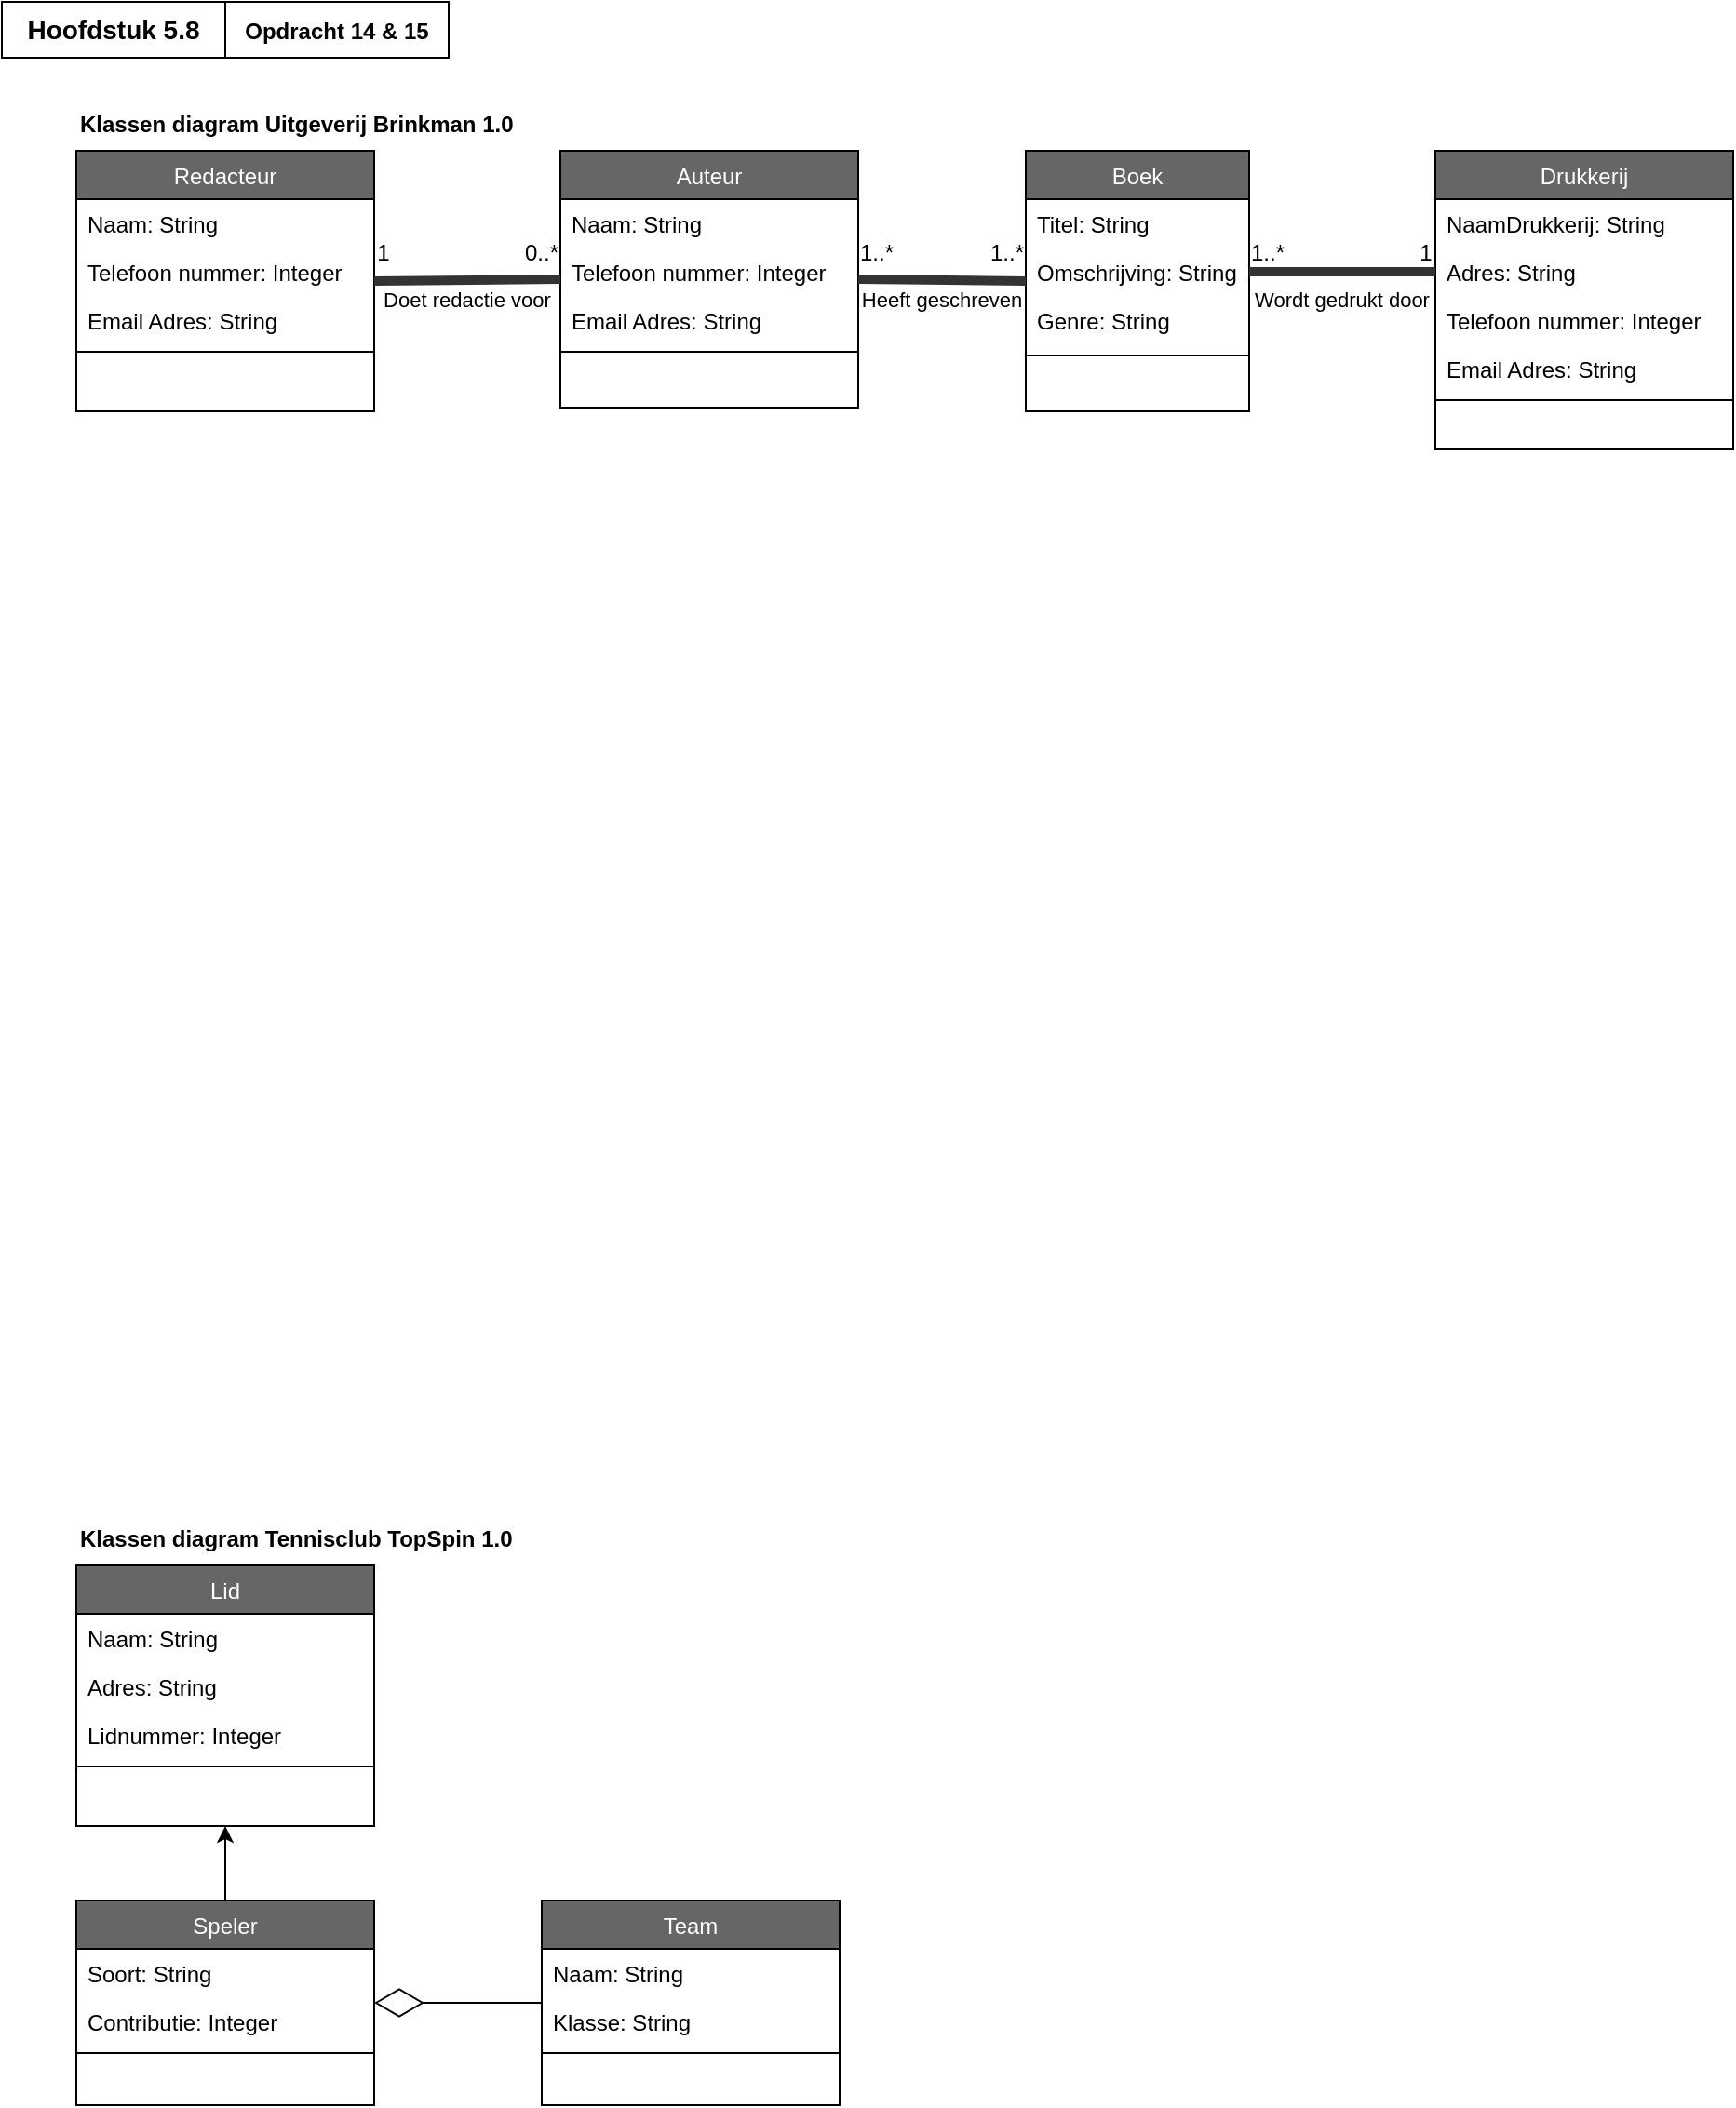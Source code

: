 <mxfile version="24.7.16" pages="2">
  <diagram id="C5RBs43oDa-KdzZeNtuy" name="Opdracht14&amp;15">
    <mxGraphModel dx="1050" dy="565" grid="1" gridSize="10" guides="1" tooltips="1" connect="1" arrows="1" fold="1" page="1" pageScale="1" pageWidth="827" pageHeight="1169" math="0" shadow="0">
      <root>
        <mxCell id="WIyWlLk6GJQsqaUBKTNV-0" />
        <mxCell id="WIyWlLk6GJQsqaUBKTNV-1" parent="WIyWlLk6GJQsqaUBKTNV-0" />
        <mxCell id="ehGAS2XUWmSzZcIbmPqM-0" value="Auteur" style="swimlane;fontStyle=0;align=center;verticalAlign=top;childLayout=stackLayout;horizontal=1;startSize=26;horizontalStack=0;resizeParent=1;resizeLast=0;collapsible=0;marginBottom=0;rounded=0;shadow=0;strokeWidth=1;fillColor=#666666;fontColor=#FFFFFF;" parent="WIyWlLk6GJQsqaUBKTNV-1" vertex="1">
          <mxGeometry x="300" y="80" width="160" height="138" as="geometry">
            <mxRectangle x="230" y="140" width="160" height="26" as="alternateBounds" />
          </mxGeometry>
        </mxCell>
        <mxCell id="ehGAS2XUWmSzZcIbmPqM-1" value="Naam: String" style="text;align=left;verticalAlign=top;spacingLeft=4;spacingRight=4;overflow=hidden;rotatable=0;points=[[0,0.5],[1,0.5]];portConstraint=eastwest;connectable=0;" parent="ehGAS2XUWmSzZcIbmPqM-0" vertex="1">
          <mxGeometry y="26" width="160" height="26" as="geometry" />
        </mxCell>
        <mxCell id="ehGAS2XUWmSzZcIbmPqM-2" value="Telefoon nummer: Integer" style="text;align=left;verticalAlign=top;spacingLeft=4;spacingRight=4;overflow=hidden;rotatable=0;points=[[0,0.5],[1,0.5]];portConstraint=eastwest;rounded=0;shadow=0;html=0;connectable=0;" parent="ehGAS2XUWmSzZcIbmPqM-0" vertex="1">
          <mxGeometry y="52" width="160" height="26" as="geometry" />
        </mxCell>
        <mxCell id="ehGAS2XUWmSzZcIbmPqM-3" value="Email Adres: String" style="text;align=left;verticalAlign=top;spacingLeft=4;spacingRight=4;overflow=hidden;rotatable=0;points=[[0,0.5],[1,0.5]];portConstraint=eastwest;rounded=0;shadow=0;html=0;connectable=0;" parent="ehGAS2XUWmSzZcIbmPqM-0" vertex="1">
          <mxGeometry y="78" width="160" height="26" as="geometry" />
        </mxCell>
        <mxCell id="ehGAS2XUWmSzZcIbmPqM-4" value="" style="line;html=1;strokeWidth=1;align=left;verticalAlign=middle;spacingTop=-1;spacingLeft=3;spacingRight=3;rotatable=0;labelPosition=right;points=[];portConstraint=eastwest;" parent="ehGAS2XUWmSzZcIbmPqM-0" vertex="1">
          <mxGeometry y="104" width="160" height="8" as="geometry" />
        </mxCell>
        <mxCell id="ehGAS2XUWmSzZcIbmPqM-6" value="Hoofdstuk 5.8" style="text;html=1;align=center;verticalAlign=middle;whiteSpace=wrap;rounded=0;fontStyle=1;fontSize=14;fillColor=default;strokeColor=default;perimeterSpacing=0;" parent="WIyWlLk6GJQsqaUBKTNV-1" vertex="1">
          <mxGeometry width="120" height="30" as="geometry" />
        </mxCell>
        <mxCell id="ehGAS2XUWmSzZcIbmPqM-7" value="&lt;font style=&quot;font-size: 12px;&quot;&gt;Opdracht 14 &amp;amp; 15&lt;/font&gt;" style="text;html=1;align=center;verticalAlign=middle;whiteSpace=wrap;rounded=0;fontStyle=1;fontSize=14;fillColor=default;strokeColor=default;" parent="WIyWlLk6GJQsqaUBKTNV-1" vertex="1">
          <mxGeometry x="120" width="120" height="30" as="geometry" />
        </mxCell>
        <mxCell id="ehGAS2XUWmSzZcIbmPqM-12" value="Boek" style="swimlane;fontStyle=0;align=center;verticalAlign=top;childLayout=stackLayout;horizontal=1;startSize=26;horizontalStack=0;resizeParent=1;resizeLast=0;collapsible=0;marginBottom=0;rounded=0;shadow=0;strokeWidth=1;fillColor=#666666;fontColor=#FFFFFF;" parent="WIyWlLk6GJQsqaUBKTNV-1" vertex="1">
          <mxGeometry x="550" y="80" width="120" height="140" as="geometry">
            <mxRectangle x="230" y="140" width="160" height="26" as="alternateBounds" />
          </mxGeometry>
        </mxCell>
        <mxCell id="ehGAS2XUWmSzZcIbmPqM-13" value="Titel: String" style="text;align=left;verticalAlign=top;spacingLeft=4;spacingRight=4;overflow=hidden;rotatable=0;points=[[0,0.5],[1,0.5]];portConstraint=eastwest;connectable=0;" parent="ehGAS2XUWmSzZcIbmPqM-12" vertex="1">
          <mxGeometry y="26" width="120" height="26" as="geometry" />
        </mxCell>
        <mxCell id="ehGAS2XUWmSzZcIbmPqM-14" value="Omschrijving: String" style="text;align=left;verticalAlign=top;spacingLeft=4;spacingRight=4;overflow=hidden;rotatable=0;points=[[0,0.5],[1,0.5]];portConstraint=eastwest;rounded=0;shadow=0;html=0;connectable=0;" parent="ehGAS2XUWmSzZcIbmPqM-12" vertex="1">
          <mxGeometry y="52" width="120" height="26" as="geometry" />
        </mxCell>
        <mxCell id="GW8pk3eERPsqo9SaDQ2L-16" value="Genre: String" style="text;align=left;verticalAlign=top;spacingLeft=4;spacingRight=4;overflow=hidden;rotatable=0;points=[[0,0.5],[1,0.5]];portConstraint=eastwest;rounded=0;shadow=0;html=0;connectable=0;" parent="ehGAS2XUWmSzZcIbmPqM-12" vertex="1">
          <mxGeometry y="78" width="120" height="28" as="geometry" />
        </mxCell>
        <mxCell id="ehGAS2XUWmSzZcIbmPqM-16" value="" style="line;html=1;strokeWidth=1;align=left;verticalAlign=middle;spacingTop=-1;spacingLeft=3;spacingRight=3;rotatable=0;labelPosition=right;points=[];portConstraint=eastwest;" parent="ehGAS2XUWmSzZcIbmPqM-12" vertex="1">
          <mxGeometry y="106" width="120" height="8" as="geometry" />
        </mxCell>
        <mxCell id="ehGAS2XUWmSzZcIbmPqM-17" value="Drukkerij" style="swimlane;fontStyle=0;align=center;verticalAlign=top;childLayout=stackLayout;horizontal=1;startSize=26;horizontalStack=0;resizeParent=1;resizeLast=0;collapsible=0;marginBottom=0;rounded=0;shadow=0;strokeWidth=1;fillColor=#666666;fontColor=#FFFFFF;" parent="WIyWlLk6GJQsqaUBKTNV-1" vertex="1">
          <mxGeometry x="770" y="80" width="160" height="160" as="geometry">
            <mxRectangle x="230" y="140" width="160" height="26" as="alternateBounds" />
          </mxGeometry>
        </mxCell>
        <mxCell id="ehGAS2XUWmSzZcIbmPqM-18" value="NaamDrukkerij: String" style="text;align=left;verticalAlign=top;spacingLeft=4;spacingRight=4;overflow=hidden;rotatable=0;points=[[0,0.5],[1,0.5]];portConstraint=eastwest;connectable=0;" parent="ehGAS2XUWmSzZcIbmPqM-17" vertex="1">
          <mxGeometry y="26" width="160" height="26" as="geometry" />
        </mxCell>
        <mxCell id="ehGAS2XUWmSzZcIbmPqM-19" value="Adres: String" style="text;align=left;verticalAlign=top;spacingLeft=4;spacingRight=4;overflow=hidden;rotatable=0;points=[[0,0.5],[1,0.5]];portConstraint=eastwest;rounded=0;shadow=0;html=0;connectable=0;" parent="ehGAS2XUWmSzZcIbmPqM-17" vertex="1">
          <mxGeometry y="52" width="160" height="26" as="geometry" />
        </mxCell>
        <mxCell id="nJBXt0Fi9XJbc4LxKpbM-17" value="Telefoon nummer: Integer" style="text;align=left;verticalAlign=top;spacingLeft=4;spacingRight=4;overflow=hidden;rotatable=0;points=[[0,0.5],[1,0.5]];portConstraint=eastwest;rounded=0;shadow=0;html=0;connectable=0;" parent="ehGAS2XUWmSzZcIbmPqM-17" vertex="1">
          <mxGeometry y="78" width="160" height="26" as="geometry" />
        </mxCell>
        <mxCell id="GW8pk3eERPsqo9SaDQ2L-17" value="Email Adres: String" style="text;align=left;verticalAlign=top;spacingLeft=4;spacingRight=4;overflow=hidden;rotatable=0;points=[[0,0.5],[1,0.5]];portConstraint=eastwest;rounded=0;shadow=0;html=0;connectable=0;" parent="ehGAS2XUWmSzZcIbmPqM-17" vertex="1">
          <mxGeometry y="104" width="160" height="26" as="geometry" />
        </mxCell>
        <mxCell id="ehGAS2XUWmSzZcIbmPqM-20" value="" style="line;html=1;strokeWidth=1;align=left;verticalAlign=middle;spacingTop=-1;spacingLeft=3;spacingRight=3;rotatable=0;labelPosition=right;points=[];portConstraint=eastwest;" parent="ehGAS2XUWmSzZcIbmPqM-17" vertex="1">
          <mxGeometry y="130" width="160" height="8" as="geometry" />
        </mxCell>
        <mxCell id="ehGAS2XUWmSzZcIbmPqM-21" value="Redacteur" style="swimlane;fontStyle=0;align=center;verticalAlign=top;childLayout=stackLayout;horizontal=1;startSize=26;horizontalStack=0;resizeParent=1;resizeLast=0;collapsible=0;marginBottom=0;rounded=0;shadow=0;strokeWidth=1;fillColor=#666666;fontColor=#FFFFFF;" parent="WIyWlLk6GJQsqaUBKTNV-1" vertex="1">
          <mxGeometry x="40" y="80" width="160" height="140" as="geometry">
            <mxRectangle x="230" y="140" width="160" height="26" as="alternateBounds" />
          </mxGeometry>
        </mxCell>
        <mxCell id="ehGAS2XUWmSzZcIbmPqM-22" value="Naam: String" style="text;align=left;verticalAlign=top;spacingLeft=4;spacingRight=4;overflow=hidden;rotatable=0;points=[[0,0.5],[1,0.5]];portConstraint=eastwest;connectable=0;" parent="ehGAS2XUWmSzZcIbmPqM-21" vertex="1">
          <mxGeometry y="26" width="160" height="26" as="geometry" />
        </mxCell>
        <mxCell id="ehGAS2XUWmSzZcIbmPqM-23" value="Telefoon nummer: Integer" style="text;align=left;verticalAlign=top;spacingLeft=4;spacingRight=4;overflow=hidden;rotatable=0;points=[[0,0.5],[1,0.5]];portConstraint=eastwest;rounded=0;shadow=0;html=0;connectable=0;" parent="ehGAS2XUWmSzZcIbmPqM-21" vertex="1">
          <mxGeometry y="52" width="160" height="26" as="geometry" />
        </mxCell>
        <mxCell id="ehGAS2XUWmSzZcIbmPqM-24" value="Email Adres: String" style="text;align=left;verticalAlign=top;spacingLeft=4;spacingRight=4;overflow=hidden;rotatable=0;points=[[0,0.5],[1,0.5]];portConstraint=eastwest;rounded=0;shadow=0;html=0;connectable=0;" parent="ehGAS2XUWmSzZcIbmPqM-21" vertex="1">
          <mxGeometry y="78" width="160" height="26" as="geometry" />
        </mxCell>
        <mxCell id="ehGAS2XUWmSzZcIbmPqM-25" value="" style="line;html=1;strokeWidth=1;align=left;verticalAlign=middle;spacingTop=-1;spacingLeft=3;spacingRight=3;rotatable=0;labelPosition=right;points=[];portConstraint=eastwest;" parent="ehGAS2XUWmSzZcIbmPqM-21" vertex="1">
          <mxGeometry y="104" width="160" height="8" as="geometry" />
        </mxCell>
        <mxCell id="nJBXt0Fi9XJbc4LxKpbM-3" value="" style="endArrow=none;html=1;rounded=0;exitX=1;exitY=0.5;exitDx=0;exitDy=0;entryX=0;entryY=0.5;entryDx=0;entryDy=0;strokeWidth=5;strokeColor=#333333;" parent="WIyWlLk6GJQsqaUBKTNV-1" source="ehGAS2XUWmSzZcIbmPqM-14" target="ehGAS2XUWmSzZcIbmPqM-19" edge="1">
          <mxGeometry width="50" height="50" relative="1" as="geometry">
            <mxPoint x="540" y="250" as="sourcePoint" />
            <mxPoint x="580" y="250" as="targetPoint" />
          </mxGeometry>
        </mxCell>
        <mxCell id="nJBXt0Fi9XJbc4LxKpbM-4" value="0..*" style="text;html=1;align=center;verticalAlign=middle;whiteSpace=wrap;rounded=0;" parent="WIyWlLk6GJQsqaUBKTNV-1" vertex="1">
          <mxGeometry x="280" y="125" width="20" height="20" as="geometry" />
        </mxCell>
        <mxCell id="nJBXt0Fi9XJbc4LxKpbM-5" value="1" style="text;html=1;align=center;verticalAlign=middle;whiteSpace=wrap;rounded=0;" parent="WIyWlLk6GJQsqaUBKTNV-1" vertex="1">
          <mxGeometry x="200" y="125" width="10" height="20" as="geometry" />
        </mxCell>
        <mxCell id="nJBXt0Fi9XJbc4LxKpbM-6" value="1..*" style="text;html=1;align=center;verticalAlign=middle;whiteSpace=wrap;rounded=0;" parent="WIyWlLk6GJQsqaUBKTNV-1" vertex="1">
          <mxGeometry x="530" y="125" width="20" height="20" as="geometry" />
        </mxCell>
        <mxCell id="nJBXt0Fi9XJbc4LxKpbM-7" value="1..*" style="text;html=1;align=center;verticalAlign=middle;whiteSpace=wrap;rounded=0;" parent="WIyWlLk6GJQsqaUBKTNV-1" vertex="1">
          <mxGeometry x="460" y="125" width="20" height="20" as="geometry" />
        </mxCell>
        <mxCell id="nJBXt0Fi9XJbc4LxKpbM-8" value="1" style="text;html=1;align=center;verticalAlign=middle;whiteSpace=wrap;rounded=0;" parent="WIyWlLk6GJQsqaUBKTNV-1" vertex="1">
          <mxGeometry x="760" y="125" width="10" height="20" as="geometry" />
        </mxCell>
        <mxCell id="nJBXt0Fi9XJbc4LxKpbM-9" value="1..*" style="text;html=1;align=center;verticalAlign=middle;whiteSpace=wrap;rounded=0;" parent="WIyWlLk6GJQsqaUBKTNV-1" vertex="1">
          <mxGeometry x="670" y="125" width="20" height="20" as="geometry" />
        </mxCell>
        <mxCell id="nJBXt0Fi9XJbc4LxKpbM-20" value="&lt;font style=&quot;font-size: 12px;&quot;&gt;Klassen diagram Uitgeverij Brinkman 1.0&lt;/font&gt;" style="text;html=1;align=left;verticalAlign=middle;whiteSpace=wrap;rounded=0;fontStyle=1;fontSize=14;" parent="WIyWlLk6GJQsqaUBKTNV-1" vertex="1">
          <mxGeometry x="40" y="50" width="300" height="30" as="geometry" />
        </mxCell>
        <mxCell id="GW8pk3eERPsqo9SaDQ2L-0" value="Lid" style="swimlane;fontStyle=0;align=center;verticalAlign=top;childLayout=stackLayout;horizontal=1;startSize=26;horizontalStack=0;resizeParent=1;resizeLast=0;collapsible=0;marginBottom=0;rounded=0;shadow=0;strokeWidth=1;fillColor=#666666;fontColor=#FFFFFF;" parent="WIyWlLk6GJQsqaUBKTNV-1" vertex="1">
          <mxGeometry x="40" y="840" width="160" height="140" as="geometry">
            <mxRectangle x="230" y="140" width="160" height="26" as="alternateBounds" />
          </mxGeometry>
        </mxCell>
        <mxCell id="GW8pk3eERPsqo9SaDQ2L-1" value="Naam: String" style="text;align=left;verticalAlign=top;spacingLeft=4;spacingRight=4;overflow=hidden;rotatable=0;points=[[0,0.5],[1,0.5]];portConstraint=eastwest;connectable=0;" parent="GW8pk3eERPsqo9SaDQ2L-0" vertex="1">
          <mxGeometry y="26" width="160" height="26" as="geometry" />
        </mxCell>
        <mxCell id="GW8pk3eERPsqo9SaDQ2L-2" value="Adres: String" style="text;align=left;verticalAlign=top;spacingLeft=4;spacingRight=4;overflow=hidden;rotatable=0;points=[[0,0.5],[1,0.5]];portConstraint=eastwest;rounded=0;shadow=0;html=0;connectable=0;" parent="GW8pk3eERPsqo9SaDQ2L-0" vertex="1">
          <mxGeometry y="52" width="160" height="26" as="geometry" />
        </mxCell>
        <mxCell id="GW8pk3eERPsqo9SaDQ2L-3" value="Lidnummer: Integer" style="text;align=left;verticalAlign=top;spacingLeft=4;spacingRight=4;overflow=hidden;rotatable=0;points=[[0,0.5],[1,0.5]];portConstraint=eastwest;rounded=0;shadow=0;html=0;connectable=0;" parent="GW8pk3eERPsqo9SaDQ2L-0" vertex="1">
          <mxGeometry y="78" width="160" height="26" as="geometry" />
        </mxCell>
        <mxCell id="GW8pk3eERPsqo9SaDQ2L-4" value="" style="line;html=1;strokeWidth=1;align=left;verticalAlign=middle;spacingTop=-1;spacingLeft=3;spacingRight=3;rotatable=0;labelPosition=right;points=[];portConstraint=eastwest;" parent="GW8pk3eERPsqo9SaDQ2L-0" vertex="1">
          <mxGeometry y="104" width="160" height="8" as="geometry" />
        </mxCell>
        <mxCell id="GW8pk3eERPsqo9SaDQ2L-14" style="edgeStyle=orthogonalEdgeStyle;rounded=0;orthogonalLoop=1;jettySize=auto;html=1;exitX=0.5;exitY=0;exitDx=0;exitDy=0;entryX=0.5;entryY=1;entryDx=0;entryDy=0;" parent="WIyWlLk6GJQsqaUBKTNV-1" source="GW8pk3eERPsqo9SaDQ2L-5" target="GW8pk3eERPsqo9SaDQ2L-0" edge="1">
          <mxGeometry relative="1" as="geometry" />
        </mxCell>
        <mxCell id="GW8pk3eERPsqo9SaDQ2L-5" value="Speler" style="swimlane;fontStyle=0;align=center;verticalAlign=top;childLayout=stackLayout;horizontal=1;startSize=26;horizontalStack=0;resizeParent=1;resizeLast=0;collapsible=0;marginBottom=0;rounded=0;shadow=0;strokeWidth=1;fillColor=#666666;fontColor=#FFFFFF;" parent="WIyWlLk6GJQsqaUBKTNV-1" vertex="1">
          <mxGeometry x="40" y="1020" width="160" height="110" as="geometry">
            <mxRectangle x="230" y="140" width="160" height="26" as="alternateBounds" />
          </mxGeometry>
        </mxCell>
        <mxCell id="GW8pk3eERPsqo9SaDQ2L-6" value="Soort: String" style="text;align=left;verticalAlign=top;spacingLeft=4;spacingRight=4;overflow=hidden;rotatable=0;points=[[0,0.5],[1,0.5]];portConstraint=eastwest;connectable=0;" parent="GW8pk3eERPsqo9SaDQ2L-5" vertex="1">
          <mxGeometry y="26" width="160" height="26" as="geometry" />
        </mxCell>
        <mxCell id="GW8pk3eERPsqo9SaDQ2L-7" value="Contributie: Integer" style="text;align=left;verticalAlign=top;spacingLeft=4;spacingRight=4;overflow=hidden;rotatable=0;points=[[0,0.5],[1,0.5]];portConstraint=eastwest;rounded=0;shadow=0;html=0;connectable=0;" parent="GW8pk3eERPsqo9SaDQ2L-5" vertex="1">
          <mxGeometry y="52" width="160" height="26" as="geometry" />
        </mxCell>
        <mxCell id="GW8pk3eERPsqo9SaDQ2L-9" value="" style="line;html=1;strokeWidth=1;align=left;verticalAlign=middle;spacingTop=-1;spacingLeft=3;spacingRight=3;rotatable=0;labelPosition=right;points=[];portConstraint=eastwest;" parent="GW8pk3eERPsqo9SaDQ2L-5" vertex="1">
          <mxGeometry y="78" width="160" height="8" as="geometry" />
        </mxCell>
        <mxCell id="GW8pk3eERPsqo9SaDQ2L-10" value="Team" style="swimlane;fontStyle=0;align=center;verticalAlign=top;childLayout=stackLayout;horizontal=1;startSize=26;horizontalStack=0;resizeParent=1;resizeLast=0;collapsible=0;marginBottom=0;rounded=0;shadow=0;strokeWidth=1;fillColor=#666666;fontColor=#FFFFFF;" parent="WIyWlLk6GJQsqaUBKTNV-1" vertex="1">
          <mxGeometry x="290" y="1020" width="160" height="110" as="geometry">
            <mxRectangle x="230" y="140" width="160" height="26" as="alternateBounds" />
          </mxGeometry>
        </mxCell>
        <mxCell id="GW8pk3eERPsqo9SaDQ2L-12" value="Naam: String" style="text;align=left;verticalAlign=top;spacingLeft=4;spacingRight=4;overflow=hidden;rotatable=0;points=[[0,0.5],[1,0.5]];portConstraint=eastwest;rounded=0;shadow=0;html=0;connectable=0;" parent="GW8pk3eERPsqo9SaDQ2L-10" vertex="1">
          <mxGeometry y="26" width="160" height="26" as="geometry" />
        </mxCell>
        <mxCell id="GW8pk3eERPsqo9SaDQ2L-11" value="Klasse: String" style="text;align=left;verticalAlign=top;spacingLeft=4;spacingRight=4;overflow=hidden;rotatable=0;points=[[0,0.5],[1,0.5]];portConstraint=eastwest;connectable=0;" parent="GW8pk3eERPsqo9SaDQ2L-10" vertex="1">
          <mxGeometry y="52" width="160" height="26" as="geometry" />
        </mxCell>
        <mxCell id="GW8pk3eERPsqo9SaDQ2L-13" value="" style="line;html=1;strokeWidth=1;align=left;verticalAlign=middle;spacingTop=-1;spacingLeft=3;spacingRight=3;rotatable=0;labelPosition=right;points=[];portConstraint=eastwest;" parent="GW8pk3eERPsqo9SaDQ2L-10" vertex="1">
          <mxGeometry y="78" width="160" height="8" as="geometry" />
        </mxCell>
        <mxCell id="GW8pk3eERPsqo9SaDQ2L-20" value="" style="endArrow=diamondThin;endFill=0;endSize=24;html=1;rounded=0;entryX=1;entryY=0.5;entryDx=0;entryDy=0;exitX=0;exitY=0.5;exitDx=0;exitDy=0;" parent="WIyWlLk6GJQsqaUBKTNV-1" source="GW8pk3eERPsqo9SaDQ2L-10" target="GW8pk3eERPsqo9SaDQ2L-5" edge="1">
          <mxGeometry width="160" relative="1" as="geometry">
            <mxPoint x="330" y="950" as="sourcePoint" />
            <mxPoint x="240" y="950" as="targetPoint" />
          </mxGeometry>
        </mxCell>
        <mxCell id="I9ZiB17CQK49UyAscU5I-0" value="&lt;font style=&quot;font-size: 12px;&quot;&gt;Klassen diagram Tennisclub TopSpin 1.0&lt;/font&gt;" style="text;html=1;align=left;verticalAlign=middle;whiteSpace=wrap;rounded=0;fontStyle=1;fontSize=14;" parent="WIyWlLk6GJQsqaUBKTNV-1" vertex="1">
          <mxGeometry x="40" y="810" width="300" height="30" as="geometry" />
        </mxCell>
        <mxCell id="kBVE25HyxopSDAaRqCSE-0" value="Doet redactie voor" style="text;html=1;align=center;verticalAlign=middle;whiteSpace=wrap;rounded=0;fontSize=11;" vertex="1" parent="WIyWlLk6GJQsqaUBKTNV-1">
          <mxGeometry x="200" y="150" width="100" height="20" as="geometry" />
        </mxCell>
        <mxCell id="kBVE25HyxopSDAaRqCSE-1" value="Heeft geschreven" style="text;html=1;align=center;verticalAlign=middle;whiteSpace=wrap;rounded=0;fontSize=11;" vertex="1" parent="WIyWlLk6GJQsqaUBKTNV-1">
          <mxGeometry x="460" y="150" width="90" height="20" as="geometry" />
        </mxCell>
        <mxCell id="kBVE25HyxopSDAaRqCSE-2" value="Wordt gedrukt door" style="text;html=1;align=center;verticalAlign=middle;whiteSpace=wrap;rounded=0;fontSize=11;" vertex="1" parent="WIyWlLk6GJQsqaUBKTNV-1">
          <mxGeometry x="670" y="150" width="100" height="20" as="geometry" />
        </mxCell>
        <mxCell id="kBVE25HyxopSDAaRqCSE-5" value="" style="endArrow=none;html=1;rounded=0;exitX=1;exitY=0.5;exitDx=0;exitDy=0;entryX=0;entryY=0.5;entryDx=0;entryDy=0;strokeWidth=5;strokeColor=#333333;" edge="1" parent="WIyWlLk6GJQsqaUBKTNV-1" source="ehGAS2XUWmSzZcIbmPqM-0" target="ehGAS2XUWmSzZcIbmPqM-12">
          <mxGeometry width="50" height="50" relative="1" as="geometry">
            <mxPoint x="630" y="260" as="sourcePoint" />
            <mxPoint x="670" y="260" as="targetPoint" />
          </mxGeometry>
        </mxCell>
        <mxCell id="kBVE25HyxopSDAaRqCSE-6" value="" style="endArrow=none;html=1;rounded=0;exitX=1;exitY=0.5;exitDx=0;exitDy=0;entryX=0;entryY=0.5;entryDx=0;entryDy=0;strokeWidth=5;strokeColor=#333333;" edge="1" parent="WIyWlLk6GJQsqaUBKTNV-1" source="ehGAS2XUWmSzZcIbmPqM-21" target="ehGAS2XUWmSzZcIbmPqM-0">
          <mxGeometry width="50" height="50" relative="1" as="geometry">
            <mxPoint x="390" y="260" as="sourcePoint" />
            <mxPoint x="430" y="260" as="targetPoint" />
          </mxGeometry>
        </mxCell>
      </root>
    </mxGraphModel>
  </diagram>
  <diagram id="Xjqz79y7Lqat1P_eeV2q" name="Opdracht16">
    <mxGraphModel dx="808" dy="435" grid="1" gridSize="10" guides="1" tooltips="1" connect="1" arrows="1" fold="1" page="1" pageScale="1" pageWidth="827" pageHeight="1169" math="0" shadow="0">
      <root>
        <mxCell id="0" />
        <mxCell id="1" parent="0" />
        <mxCell id="QfbbMaVKxCJQ1sst_JYT-1" value="Hoofdstuk 5.8" style="text;html=1;align=center;verticalAlign=middle;whiteSpace=wrap;rounded=0;fontStyle=1;fontSize=14;fillColor=default;strokeColor=default;perimeterSpacing=0;" vertex="1" parent="1">
          <mxGeometry width="120" height="30" as="geometry" />
        </mxCell>
        <mxCell id="QfbbMaVKxCJQ1sst_JYT-2" value="&lt;font style=&quot;font-size: 12px;&quot;&gt;Opdracht 16&lt;/font&gt;" style="text;html=1;align=center;verticalAlign=middle;whiteSpace=wrap;rounded=0;fontStyle=1;fontSize=14;fillColor=default;strokeColor=default;" vertex="1" parent="1">
          <mxGeometry x="120" width="120" height="30" as="geometry" />
        </mxCell>
        <mxCell id="uI2QpHMD9WnQ2uODltp4-1" value="Muzikant" style="swimlane;fontStyle=0;align=center;verticalAlign=top;childLayout=stackLayout;horizontal=1;startSize=26;horizontalStack=0;resizeParent=1;resizeLast=0;collapsible=0;marginBottom=0;rounded=0;shadow=0;strokeWidth=1;fillColor=#666666;fontColor=#FFFFFF;" vertex="1" parent="1">
          <mxGeometry x="40" y="120" width="180" height="170" as="geometry">
            <mxRectangle x="230" y="140" width="160" height="26" as="alternateBounds" />
          </mxGeometry>
        </mxCell>
        <mxCell id="3jXF7FKJyRYXRSG_yNN2-6" value="Naam: String" style="text;align=left;verticalAlign=top;spacingLeft=4;spacingRight=4;overflow=hidden;rotatable=0;points=[[0,0.5],[1,0.5]];portConstraint=eastwest;connectable=0;" vertex="1" parent="uI2QpHMD9WnQ2uODltp4-1">
          <mxGeometry y="26" width="180" height="26" as="geometry" />
        </mxCell>
        <mxCell id="3jXF7FKJyRYXRSG_yNN2-7" value="Adres: String" style="text;align=left;verticalAlign=top;spacingLeft=4;spacingRight=4;overflow=hidden;rotatable=0;points=[[0,0.5],[1,0.5]];portConstraint=eastwest;rounded=0;shadow=0;html=0;connectable=0;" vertex="1" parent="uI2QpHMD9WnQ2uODltp4-1">
          <mxGeometry y="52" width="180" height="26" as="geometry" />
        </mxCell>
        <mxCell id="3jXF7FKJyRYXRSG_yNN2-8" value="Telefoonnummer: Integer" style="text;align=left;verticalAlign=top;spacingLeft=4;spacingRight=4;overflow=hidden;rotatable=0;points=[[0,0.5],[1,0.5]];portConstraint=eastwest;rounded=0;shadow=0;html=0;connectable=0;" vertex="1" parent="uI2QpHMD9WnQ2uODltp4-1">
          <mxGeometry y="78" width="180" height="26" as="geometry" />
        </mxCell>
        <mxCell id="3jXF7FKJyRYXRSG_yNN2-9" value="Burgerservicenummer: Integer" style="text;align=left;verticalAlign=top;spacingLeft=4;spacingRight=4;overflow=hidden;rotatable=0;points=[[0,0.5],[1,0.5]];portConstraint=eastwest;rounded=0;shadow=0;html=0;connectable=0;" vertex="1" parent="uI2QpHMD9WnQ2uODltp4-1">
          <mxGeometry y="104" width="180" height="26" as="geometry" />
        </mxCell>
        <mxCell id="uI2QpHMD9WnQ2uODltp4-5" value="" style="line;html=1;strokeWidth=1;align=left;verticalAlign=middle;spacingTop=-1;spacingLeft=3;spacingRight=3;rotatable=0;labelPosition=right;points=[];portConstraint=eastwest;" vertex="1" parent="uI2QpHMD9WnQ2uODltp4-1">
          <mxGeometry y="130" width="180" height="8" as="geometry" />
        </mxCell>
        <mxCell id="i33A2absEx7Uk1uVLwF1-1" value="&lt;font style=&quot;font-size: 12px;&quot;&gt;Klassen diagram Muziek Stimulatie Square Panda&lt;/font&gt;" style="text;html=1;align=left;verticalAlign=middle;whiteSpace=wrap;rounded=0;fontStyle=1;fontSize=14;" vertex="1" parent="1">
          <mxGeometry x="40" y="90" width="300" height="30" as="geometry" />
        </mxCell>
        <mxCell id="Y3cLC0i96n4Jza7trASY-2" value="Instrument" style="swimlane;fontStyle=0;align=center;verticalAlign=top;childLayout=stackLayout;horizontal=1;startSize=26;horizontalStack=0;resizeParent=1;resizeLast=0;collapsible=0;marginBottom=0;rounded=0;shadow=0;strokeWidth=1;fillColor=#666666;fontColor=#FFFFFF;" vertex="1" parent="1">
          <mxGeometry x="40" y="340" width="180" height="110" as="geometry">
            <mxRectangle x="230" y="140" width="160" height="26" as="alternateBounds" />
          </mxGeometry>
        </mxCell>
        <mxCell id="Y3cLC0i96n4Jza7trASY-3" value="Naam: String" style="text;align=left;verticalAlign=top;spacingLeft=4;spacingRight=4;overflow=hidden;rotatable=0;points=[[0,0.5],[1,0.5]];portConstraint=eastwest;connectable=0;" vertex="1" parent="Y3cLC0i96n4Jza7trASY-2">
          <mxGeometry y="26" width="180" height="26" as="geometry" />
        </mxCell>
        <mxCell id="Y3cLC0i96n4Jza7trASY-4" value="Type: String" style="text;align=left;verticalAlign=top;spacingLeft=4;spacingRight=4;overflow=hidden;rotatable=0;points=[[0,0.5],[1,0.5]];portConstraint=eastwest;rounded=0;shadow=0;html=0;connectable=0;" vertex="1" parent="Y3cLC0i96n4Jza7trASY-2">
          <mxGeometry y="52" width="180" height="26" as="geometry" />
        </mxCell>
        <mxCell id="Y3cLC0i96n4Jza7trASY-7" value="" style="line;html=1;strokeWidth=1;align=left;verticalAlign=middle;spacingTop=-1;spacingLeft=3;spacingRight=3;rotatable=0;labelPosition=right;points=[];portConstraint=eastwest;" vertex="1" parent="Y3cLC0i96n4Jza7trASY-2">
          <mxGeometry y="78" width="180" height="8" as="geometry" />
        </mxCell>
        <mxCell id="Y3cLC0i96n4Jza7trASY-12" style="edgeStyle=orthogonalEdgeStyle;rounded=0;orthogonalLoop=1;jettySize=auto;html=1;exitX=0.5;exitY=0;exitDx=0;exitDy=0;entryX=0.5;entryY=1;entryDx=0;entryDy=0;" edge="1" parent="1" source="Y3cLC0i96n4Jza7trASY-8" target="Y3cLC0i96n4Jza7trASY-2">
          <mxGeometry relative="1" as="geometry" />
        </mxCell>
        <mxCell id="Y3cLC0i96n4Jza7trASY-8" value="Blaasinstrument" style="swimlane;fontStyle=0;align=center;verticalAlign=top;childLayout=stackLayout;horizontal=1;startSize=26;horizontalStack=0;resizeParent=1;resizeLast=0;collapsible=0;marginBottom=0;rounded=0;shadow=0;strokeWidth=1;fillColor=#666666;fontColor=#FFFFFF;" vertex="1" parent="1">
          <mxGeometry x="40" y="500" width="180" height="90" as="geometry">
            <mxRectangle x="230" y="140" width="160" height="26" as="alternateBounds" />
          </mxGeometry>
        </mxCell>
        <mxCell id="Y3cLC0i96n4Jza7trASY-9" value="Toonsoort: String" style="text;align=left;verticalAlign=top;spacingLeft=4;spacingRight=4;overflow=hidden;rotatable=0;points=[[0,0.5],[1,0.5]];portConstraint=eastwest;" vertex="1" parent="Y3cLC0i96n4Jza7trASY-8">
          <mxGeometry y="26" width="180" height="26" as="geometry" />
        </mxCell>
        <mxCell id="Y3cLC0i96n4Jza7trASY-11" value="" style="line;html=1;strokeWidth=1;align=left;verticalAlign=middle;spacingTop=-1;spacingLeft=3;spacingRight=3;rotatable=0;labelPosition=right;points=[];portConstraint=eastwest;" vertex="1" parent="Y3cLC0i96n4Jza7trASY-8">
          <mxGeometry y="52" width="180" height="8" as="geometry" />
        </mxCell>
        <mxCell id="Y3cLC0i96n4Jza7trASY-13" value="Album" style="swimlane;fontStyle=0;align=center;verticalAlign=top;childLayout=stackLayout;horizontal=1;startSize=26;horizontalStack=0;resizeParent=1;resizeLast=0;collapsible=0;marginBottom=0;rounded=0;shadow=0;strokeWidth=1;fillColor=#666666;fontColor=#FFFFFF;" vertex="1" parent="1">
          <mxGeometry x="480" y="120" width="180" height="170" as="geometry">
            <mxRectangle x="230" y="140" width="160" height="26" as="alternateBounds" />
          </mxGeometry>
        </mxCell>
        <mxCell id="3jXF7FKJyRYXRSG_yNN2-2" value="Titel: String" style="text;align=left;verticalAlign=top;spacingLeft=4;spacingRight=4;overflow=hidden;rotatable=0;points=[[0,0.5],[1,0.5]];portConstraint=eastwest;connectable=0;" vertex="1" parent="Y3cLC0i96n4Jza7trASY-13">
          <mxGeometry y="26" width="180" height="26" as="geometry" />
        </mxCell>
        <mxCell id="3jXF7FKJyRYXRSG_yNN2-3" value="Copyright-datum: String" style="text;align=left;verticalAlign=top;spacingLeft=4;spacingRight=4;overflow=hidden;rotatable=0;points=[[0,0.5],[1,0.5]];portConstraint=eastwest;rounded=0;shadow=0;html=0;connectable=0;" vertex="1" parent="Y3cLC0i96n4Jza7trASY-13">
          <mxGeometry y="52" width="180" height="26" as="geometry" />
        </mxCell>
        <mxCell id="3jXF7FKJyRYXRSG_yNN2-4" value="Formaat: String" style="text;align=left;verticalAlign=top;spacingLeft=4;spacingRight=4;overflow=hidden;rotatable=0;points=[[0,0.5],[1,0.5]];portConstraint=eastwest;rounded=0;shadow=0;html=0;connectable=0;" vertex="1" parent="Y3cLC0i96n4Jza7trASY-13">
          <mxGeometry y="78" width="180" height="26" as="geometry" />
        </mxCell>
        <mxCell id="3jXF7FKJyRYXRSG_yNN2-5" value="Album-id: Integer" style="text;align=left;verticalAlign=top;spacingLeft=4;spacingRight=4;overflow=hidden;rotatable=0;points=[[0,0.5],[1,0.5]];portConstraint=eastwest;rounded=0;shadow=0;html=0;connectable=0;" vertex="1" parent="Y3cLC0i96n4Jza7trASY-13">
          <mxGeometry y="104" width="180" height="26" as="geometry" />
        </mxCell>
        <mxCell id="Y3cLC0i96n4Jza7trASY-18" value="" style="line;html=1;strokeWidth=1;align=left;verticalAlign=middle;spacingTop=-1;spacingLeft=3;spacingRight=3;rotatable=0;labelPosition=right;points=[];portConstraint=eastwest;" vertex="1" parent="Y3cLC0i96n4Jza7trASY-13">
          <mxGeometry y="130" width="180" height="8" as="geometry" />
        </mxCell>
        <mxCell id="CurHFO-oc79HuoSCGgiX-1" value="Nummer" style="swimlane;fontStyle=0;align=center;verticalAlign=top;childLayout=stackLayout;horizontal=1;startSize=26;horizontalStack=0;resizeParent=1;resizeLast=0;collapsible=0;marginBottom=0;rounded=0;shadow=0;strokeWidth=1;fillColor=#666666;fontColor=#FFFFFF;" vertex="1" parent="1">
          <mxGeometry x="480" y="340" width="180" height="110" as="geometry">
            <mxRectangle x="230" y="140" width="160" height="26" as="alternateBounds" />
          </mxGeometry>
        </mxCell>
        <mxCell id="CurHFO-oc79HuoSCGgiX-2" value="Titel: String" style="text;align=left;verticalAlign=top;spacingLeft=4;spacingRight=4;overflow=hidden;rotatable=0;points=[[0,0.5],[1,0.5]];portConstraint=eastwest;connectable=0;" vertex="1" parent="CurHFO-oc79HuoSCGgiX-1">
          <mxGeometry y="26" width="180" height="26" as="geometry" />
        </mxCell>
        <mxCell id="CurHFO-oc79HuoSCGgiX-3" value="Auteur: String" style="text;align=left;verticalAlign=top;spacingLeft=4;spacingRight=4;overflow=hidden;rotatable=0;points=[[0,0.5],[1,0.5]];portConstraint=eastwest;rounded=0;shadow=0;html=0;connectable=0;" vertex="1" parent="CurHFO-oc79HuoSCGgiX-1">
          <mxGeometry y="52" width="180" height="26" as="geometry" />
        </mxCell>
        <mxCell id="CurHFO-oc79HuoSCGgiX-6" value="" style="line;html=1;strokeWidth=1;align=left;verticalAlign=middle;spacingTop=-1;spacingLeft=3;spacingRight=3;rotatable=0;labelPosition=right;points=[];portConstraint=eastwest;" vertex="1" parent="CurHFO-oc79HuoSCGgiX-1">
          <mxGeometry y="78" width="180" height="8" as="geometry" />
        </mxCell>
        <mxCell id="aSlZ5rV0PboyKlotwg7E-1" value="" style="endArrow=none;html=1;rounded=0;exitX=0.5;exitY=1;exitDx=0;exitDy=0;entryX=0.5;entryY=0;entryDx=0;entryDy=0;strokeWidth=5;strokeColor=#333333;" edge="1" parent="1" source="uI2QpHMD9WnQ2uODltp4-1" target="Y3cLC0i96n4Jza7trASY-2">
          <mxGeometry width="50" height="50" relative="1" as="geometry">
            <mxPoint x="320" y="360" as="sourcePoint" />
            <mxPoint x="360" y="360" as="targetPoint" />
          </mxGeometry>
        </mxCell>
        <mxCell id="L_FnVb6QUQngfD6HIfbr-1" value="1..*" style="text;html=1;align=center;verticalAlign=middle;whiteSpace=wrap;rounded=0;" vertex="1" parent="1">
          <mxGeometry x="130" y="320" width="30" height="20" as="geometry" />
        </mxCell>
        <mxCell id="L_FnVb6QUQngfD6HIfbr-2" value="*" style="text;html=1;align=center;verticalAlign=middle;whiteSpace=wrap;rounded=0;" vertex="1" parent="1">
          <mxGeometry x="130" y="290" width="20" height="20" as="geometry" />
        </mxCell>
        <mxCell id="L_FnVb6QUQngfD6HIfbr-3" value="" style="endArrow=none;html=1;rounded=0;exitX=0.5;exitY=1;exitDx=0;exitDy=0;entryX=0.5;entryY=0;entryDx=0;entryDy=0;strokeWidth=5;strokeColor=#333333;" edge="1" parent="1" source="Y3cLC0i96n4Jza7trASY-13" target="CurHFO-oc79HuoSCGgiX-1">
          <mxGeometry width="50" height="50" relative="1" as="geometry">
            <mxPoint x="430" y="310" as="sourcePoint" />
            <mxPoint x="470" y="310" as="targetPoint" />
          </mxGeometry>
        </mxCell>
        <mxCell id="L_FnVb6QUQngfD6HIfbr-4" value="*" style="text;html=1;align=center;verticalAlign=middle;whiteSpace=wrap;rounded=0;" vertex="1" parent="1">
          <mxGeometry x="570" y="320" width="20" height="20" as="geometry" />
        </mxCell>
        <mxCell id="L_FnVb6QUQngfD6HIfbr-5" value="1" style="text;html=1;align=center;verticalAlign=middle;whiteSpace=wrap;rounded=0;" vertex="1" parent="1">
          <mxGeometry x="570" y="290" width="20" height="20" as="geometry" />
        </mxCell>
        <mxCell id="3jXF7FKJyRYXRSG_yNN2-1" value="" style="endArrow=none;html=1;rounded=0;entryX=1;entryY=0.25;entryDx=0;entryDy=0;strokeWidth=5;strokeColor=#333333;exitX=0;exitY=0.25;exitDx=0;exitDy=0;" edge="1" parent="1" source="Y3cLC0i96n4Jza7trASY-13" target="uI2QpHMD9WnQ2uODltp4-1">
          <mxGeometry width="50" height="50" relative="1" as="geometry">
            <mxPoint x="450" y="184.462" as="sourcePoint" />
            <mxPoint x="390" y="220" as="targetPoint" />
          </mxGeometry>
        </mxCell>
        <mxCell id="3jXF7FKJyRYXRSG_yNN2-10" value="1" style="text;html=1;align=center;verticalAlign=middle;whiteSpace=wrap;rounded=0;" vertex="1" parent="1">
          <mxGeometry x="220" y="140" width="20" height="20" as="geometry" />
        </mxCell>
        <mxCell id="3jXF7FKJyRYXRSG_yNN2-11" value="0..*" style="text;html=1;align=center;verticalAlign=middle;whiteSpace=wrap;rounded=0;" vertex="1" parent="1">
          <mxGeometry x="460" y="140" width="20" height="20" as="geometry" />
        </mxCell>
        <mxCell id="3jXF7FKJyRYXRSG_yNN2-12" value="" style="endArrow=none;html=1;rounded=0;entryX=0;entryY=0.25;entryDx=0;entryDy=0;strokeWidth=5;strokeColor=#333333;exitX=1;exitY=0.75;exitDx=0;exitDy=0;" edge="1" parent="1" source="uI2QpHMD9WnQ2uODltp4-1" target="CurHFO-oc79HuoSCGgiX-1">
          <mxGeometry width="50" height="50" relative="1" as="geometry">
            <mxPoint x="230" y="250" as="sourcePoint" />
            <mxPoint x="390" y="260" as="targetPoint" />
            <Array as="points">
              <mxPoint x="340" y="248" />
              <mxPoint x="340" y="368" />
            </Array>
          </mxGeometry>
        </mxCell>
        <mxCell id="3jXF7FKJyRYXRSG_yNN2-13" value="1..*" style="text;html=1;align=center;verticalAlign=middle;whiteSpace=wrap;rounded=0;" vertex="1" parent="1">
          <mxGeometry x="220" y="230" width="30" height="20" as="geometry" />
        </mxCell>
        <mxCell id="3jXF7FKJyRYXRSG_yNN2-15" value="1..*" style="text;html=1;align=center;verticalAlign=middle;whiteSpace=wrap;rounded=0;" vertex="1" parent="1">
          <mxGeometry x="450" y="350" width="30" height="20" as="geometry" />
        </mxCell>
      </root>
    </mxGraphModel>
  </diagram>
</mxfile>
